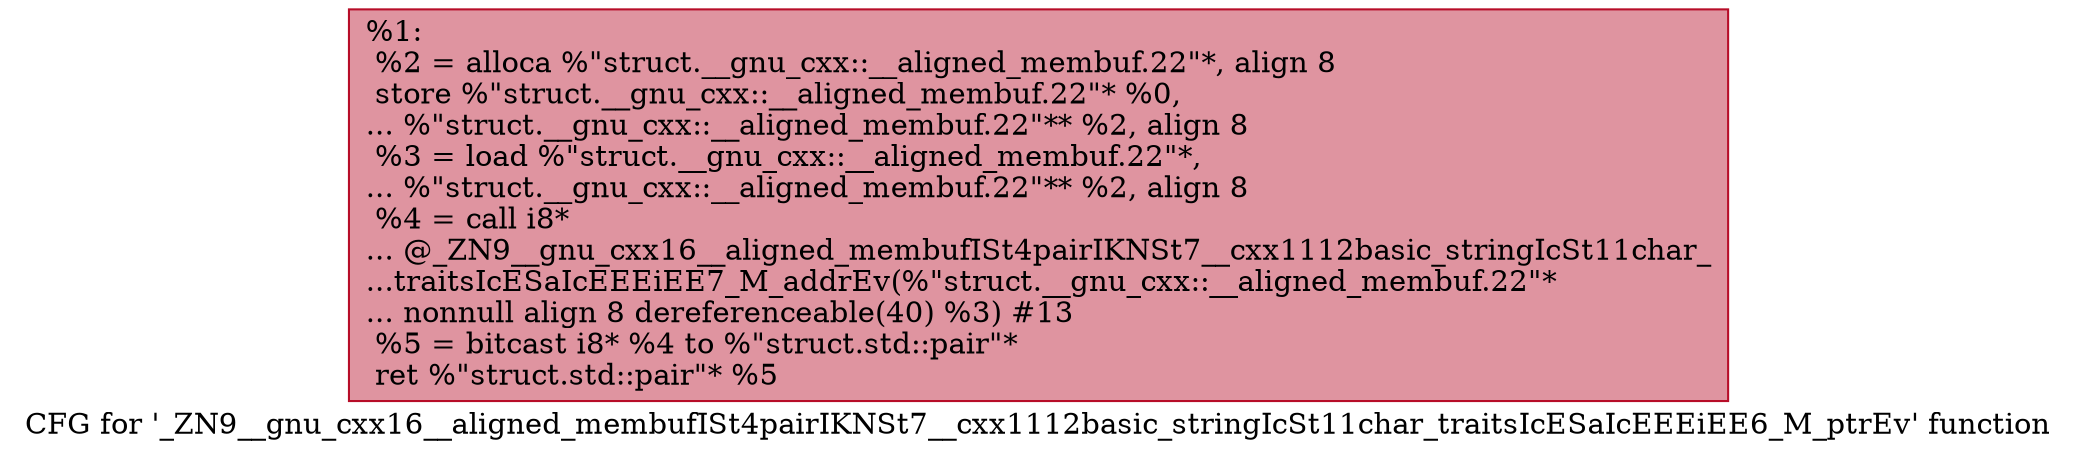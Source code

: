 digraph "CFG for '_ZN9__gnu_cxx16__aligned_membufISt4pairIKNSt7__cxx1112basic_stringIcSt11char_traitsIcESaIcEEEiEE6_M_ptrEv' function" {
	label="CFG for '_ZN9__gnu_cxx16__aligned_membufISt4pairIKNSt7__cxx1112basic_stringIcSt11char_traitsIcESaIcEEEiEE6_M_ptrEv' function";

	Node0x55a8467da350 [shape=record,color="#b70d28ff", style=filled, fillcolor="#b70d2870",label="{%1:\l  %2 = alloca %\"struct.__gnu_cxx::__aligned_membuf.22\"*, align 8\l  store %\"struct.__gnu_cxx::__aligned_membuf.22\"* %0,\l... %\"struct.__gnu_cxx::__aligned_membuf.22\"** %2, align 8\l  %3 = load %\"struct.__gnu_cxx::__aligned_membuf.22\"*,\l... %\"struct.__gnu_cxx::__aligned_membuf.22\"** %2, align 8\l  %4 = call i8*\l... @_ZN9__gnu_cxx16__aligned_membufISt4pairIKNSt7__cxx1112basic_stringIcSt11char_\l...traitsIcESaIcEEEiEE7_M_addrEv(%\"struct.__gnu_cxx::__aligned_membuf.22\"*\l... nonnull align 8 dereferenceable(40) %3) #13\l  %5 = bitcast i8* %4 to %\"struct.std::pair\"*\l  ret %\"struct.std::pair\"* %5\l}"];
}
